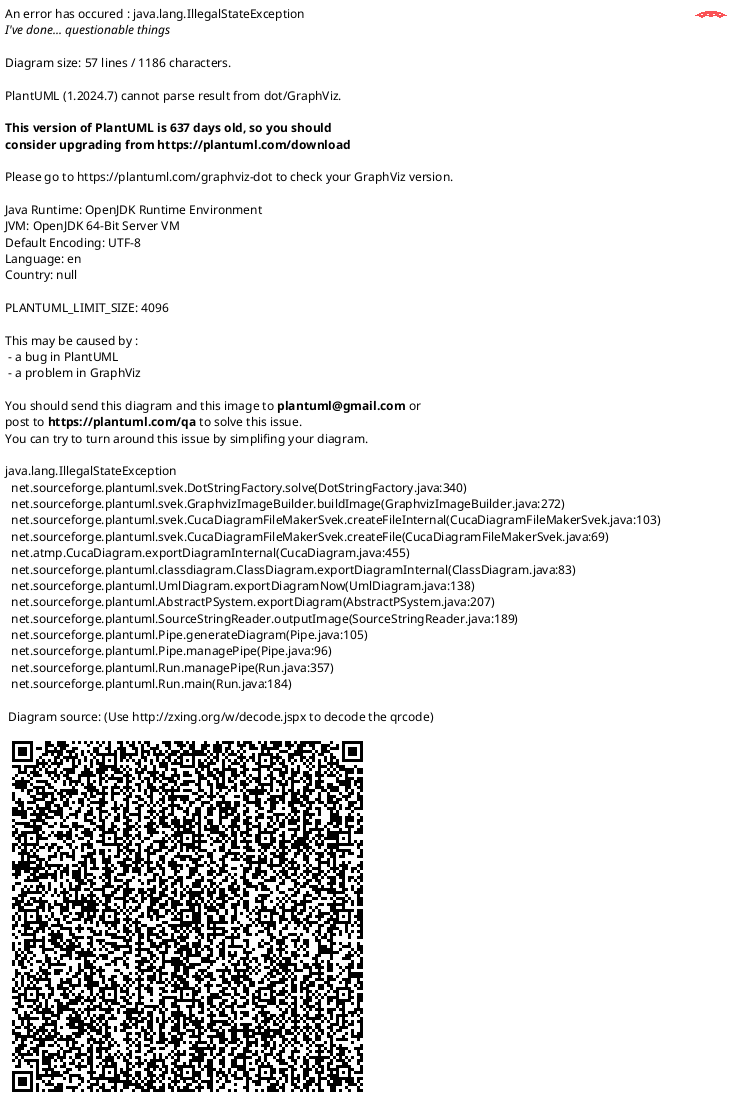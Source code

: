 @startuml
skinparam linetype ortho
title Klasse diagram
rectangle "Softwaresystem" {

    rectangle "User" as usr{
    }
    rectangle "Commodity" as com{
    }
    rectangle "CommodityBatch" as cob{
    }
    rectangle "Prescription" as pre {
    }
    rectangle "PrescriptionComp" as prc{
    }
    rectangle "ProductBatch" as pro {
    }
    rectangle "ProductBatchComp" as prb{
    }
    class "DatabaseHandler" as dbhdlr {
        + static connect()\t\t:Connection
    }

    rectangle "Functonality" as fun {
        class "Validation" as valida {
            login(int)\t\t:boolean
            nameValidator(String)\t:String
            cprValidator(String)\t:String
            weightValidation(double)\t:String
        }
        class "Conversion" as conver {
            nameConversion(String)\t:String
        }
        rectangle "Exceptions" as exe {
            class "NotAValidNameException" as exenam
            class "NotAValidCPRException" as execpr
        }
    }
}


usr -u- fun
com -u- fun
cob -u- fun
pre -u- fun
prc -u- fun
pro -u- fun
prb -u- fun

usr -u- dbhdlr
com -u- dbhdlr
cob -u- dbhdlr
pre -u- dbhdlr
prc -u- dbhdlr
pro -u- dbhdlr
prb -u- dbhdlr
@enduml
